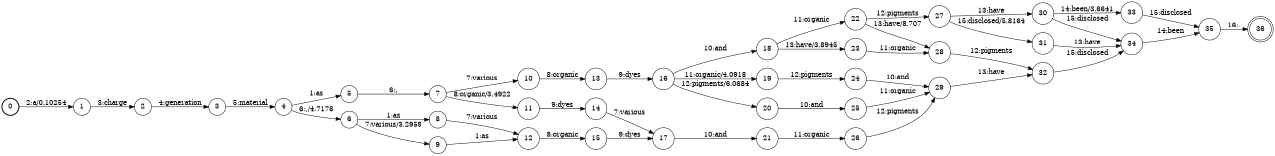 digraph FST {
rankdir = LR;
size = "8.5,11";
label = "";
center = 1;
orientation = Portrait;
ranksep = "0.4";
nodesep = "0.25";
0 [label = "0", shape = circle, style = bold, fontsize = 14]
	0 -> 1 [label = "2:a/0.10254", fontsize = 14];
1 [label = "1", shape = circle, style = solid, fontsize = 14]
	1 -> 2 [label = "3:charge", fontsize = 14];
2 [label = "2", shape = circle, style = solid, fontsize = 14]
	2 -> 3 [label = "4:generation", fontsize = 14];
3 [label = "3", shape = circle, style = solid, fontsize = 14]
	3 -> 4 [label = "5:material", fontsize = 14];
4 [label = "4", shape = circle, style = solid, fontsize = 14]
	4 -> 5 [label = "1:as", fontsize = 14];
	4 -> 6 [label = "6:,/4.7178", fontsize = 14];
5 [label = "5", shape = circle, style = solid, fontsize = 14]
	5 -> 7 [label = "6:,", fontsize = 14];
6 [label = "6", shape = circle, style = solid, fontsize = 14]
	6 -> 8 [label = "1:as", fontsize = 14];
	6 -> 9 [label = "7:various/3.2959", fontsize = 14];
7 [label = "7", shape = circle, style = solid, fontsize = 14]
	7 -> 10 [label = "7:various", fontsize = 14];
	7 -> 11 [label = "8:organic/3.4922", fontsize = 14];
8 [label = "8", shape = circle, style = solid, fontsize = 14]
	8 -> 12 [label = "7:various", fontsize = 14];
9 [label = "9", shape = circle, style = solid, fontsize = 14]
	9 -> 12 [label = "1:as", fontsize = 14];
10 [label = "10", shape = circle, style = solid, fontsize = 14]
	10 -> 13 [label = "8:organic", fontsize = 14];
11 [label = "11", shape = circle, style = solid, fontsize = 14]
	11 -> 14 [label = "9:dyes", fontsize = 14];
12 [label = "12", shape = circle, style = solid, fontsize = 14]
	12 -> 15 [label = "8:organic", fontsize = 14];
13 [label = "13", shape = circle, style = solid, fontsize = 14]
	13 -> 16 [label = "9:dyes", fontsize = 14];
14 [label = "14", shape = circle, style = solid, fontsize = 14]
	14 -> 17 [label = "7:various", fontsize = 14];
15 [label = "15", shape = circle, style = solid, fontsize = 14]
	15 -> 17 [label = "9:dyes", fontsize = 14];
16 [label = "16", shape = circle, style = solid, fontsize = 14]
	16 -> 19 [label = "11:organic/4.0918", fontsize = 14];
	16 -> 18 [label = "10:and", fontsize = 14];
	16 -> 20 [label = "12:pigments/6.0684", fontsize = 14];
17 [label = "17", shape = circle, style = solid, fontsize = 14]
	17 -> 21 [label = "10:and", fontsize = 14];
18 [label = "18", shape = circle, style = solid, fontsize = 14]
	18 -> 22 [label = "11:organic", fontsize = 14];
	18 -> 23 [label = "13:have/3.8945", fontsize = 14];
19 [label = "19", shape = circle, style = solid, fontsize = 14]
	19 -> 24 [label = "12:pigments", fontsize = 14];
20 [label = "20", shape = circle, style = solid, fontsize = 14]
	20 -> 25 [label = "10:and", fontsize = 14];
21 [label = "21", shape = circle, style = solid, fontsize = 14]
	21 -> 26 [label = "11:organic", fontsize = 14];
22 [label = "22", shape = circle, style = solid, fontsize = 14]
	22 -> 27 [label = "12:pigments", fontsize = 14];
	22 -> 28 [label = "13:have/8.707", fontsize = 14];
23 [label = "23", shape = circle, style = solid, fontsize = 14]
	23 -> 28 [label = "11:organic", fontsize = 14];
24 [label = "24", shape = circle, style = solid, fontsize = 14]
	24 -> 29 [label = "10:and", fontsize = 14];
25 [label = "25", shape = circle, style = solid, fontsize = 14]
	25 -> 29 [label = "11:organic", fontsize = 14];
26 [label = "26", shape = circle, style = solid, fontsize = 14]
	26 -> 29 [label = "12:pigments", fontsize = 14];
27 [label = "27", shape = circle, style = solid, fontsize = 14]
	27 -> 30 [label = "13:have", fontsize = 14];
	27 -> 31 [label = "15:disclosed/5.8164", fontsize = 14];
28 [label = "28", shape = circle, style = solid, fontsize = 14]
	28 -> 32 [label = "12:pigments", fontsize = 14];
29 [label = "29", shape = circle, style = solid, fontsize = 14]
	29 -> 32 [label = "13:have", fontsize = 14];
30 [label = "30", shape = circle, style = solid, fontsize = 14]
	30 -> 33 [label = "14:been/3.6641", fontsize = 14];
	30 -> 34 [label = "15:disclosed", fontsize = 14];
31 [label = "31", shape = circle, style = solid, fontsize = 14]
	31 -> 34 [label = "13:have", fontsize = 14];
32 [label = "32", shape = circle, style = solid, fontsize = 14]
	32 -> 34 [label = "15:disclosed", fontsize = 14];
33 [label = "33", shape = circle, style = solid, fontsize = 14]
	33 -> 35 [label = "15:disclosed", fontsize = 14];
34 [label = "34", shape = circle, style = solid, fontsize = 14]
	34 -> 35 [label = "14:been", fontsize = 14];
35 [label = "35", shape = circle, style = solid, fontsize = 14]
	35 -> 36 [label = "16:.", fontsize = 14];
36 [label = "36", shape = doublecircle, style = solid, fontsize = 14]
}
